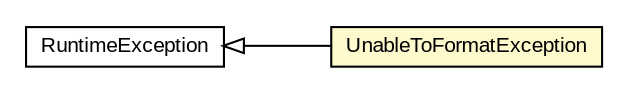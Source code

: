 #!/usr/local/bin/dot
#
# Class diagram 
# Generated by UMLGraph version R5_6-24-gf6e263 (http://www.umlgraph.org/)
#

digraph G {
	edge [fontname="arial",fontsize=10,labelfontname="arial",labelfontsize=10];
	node [fontname="arial",fontsize=10,shape=plaintext];
	nodesep=0.25;
	ranksep=0.5;
	rankdir=LR;
	// org.turbogwt.mvp.databind.client.format.UnableToFormatException
	c903 [label=<<table title="org.turbogwt.mvp.databind.client.format.UnableToFormatException" border="0" cellborder="1" cellspacing="0" cellpadding="2" port="p" bgcolor="lemonChiffon" href="./UnableToFormatException.html">
		<tr><td><table border="0" cellspacing="0" cellpadding="1">
<tr><td align="center" balign="center"> UnableToFormatException </td></tr>
		</table></td></tr>
		</table>>, URL="./UnableToFormatException.html", fontname="arial", fontcolor="black", fontsize=10.0];
	//org.turbogwt.mvp.databind.client.format.UnableToFormatException extends java.lang.RuntimeException
	c920:p -> c903:p [dir=back,arrowtail=empty];
	// java.lang.RuntimeException
	c920 [label=<<table title="java.lang.RuntimeException" border="0" cellborder="1" cellspacing="0" cellpadding="2" port="p" href="http://download.oracle.com/javase/7/docs/api/java/lang/RuntimeException.html">
		<tr><td><table border="0" cellspacing="0" cellpadding="1">
<tr><td align="center" balign="center"> RuntimeException </td></tr>
		</table></td></tr>
		</table>>, URL="http://download.oracle.com/javase/7/docs/api/java/lang/RuntimeException.html", fontname="arial", fontcolor="black", fontsize=10.0];
}


